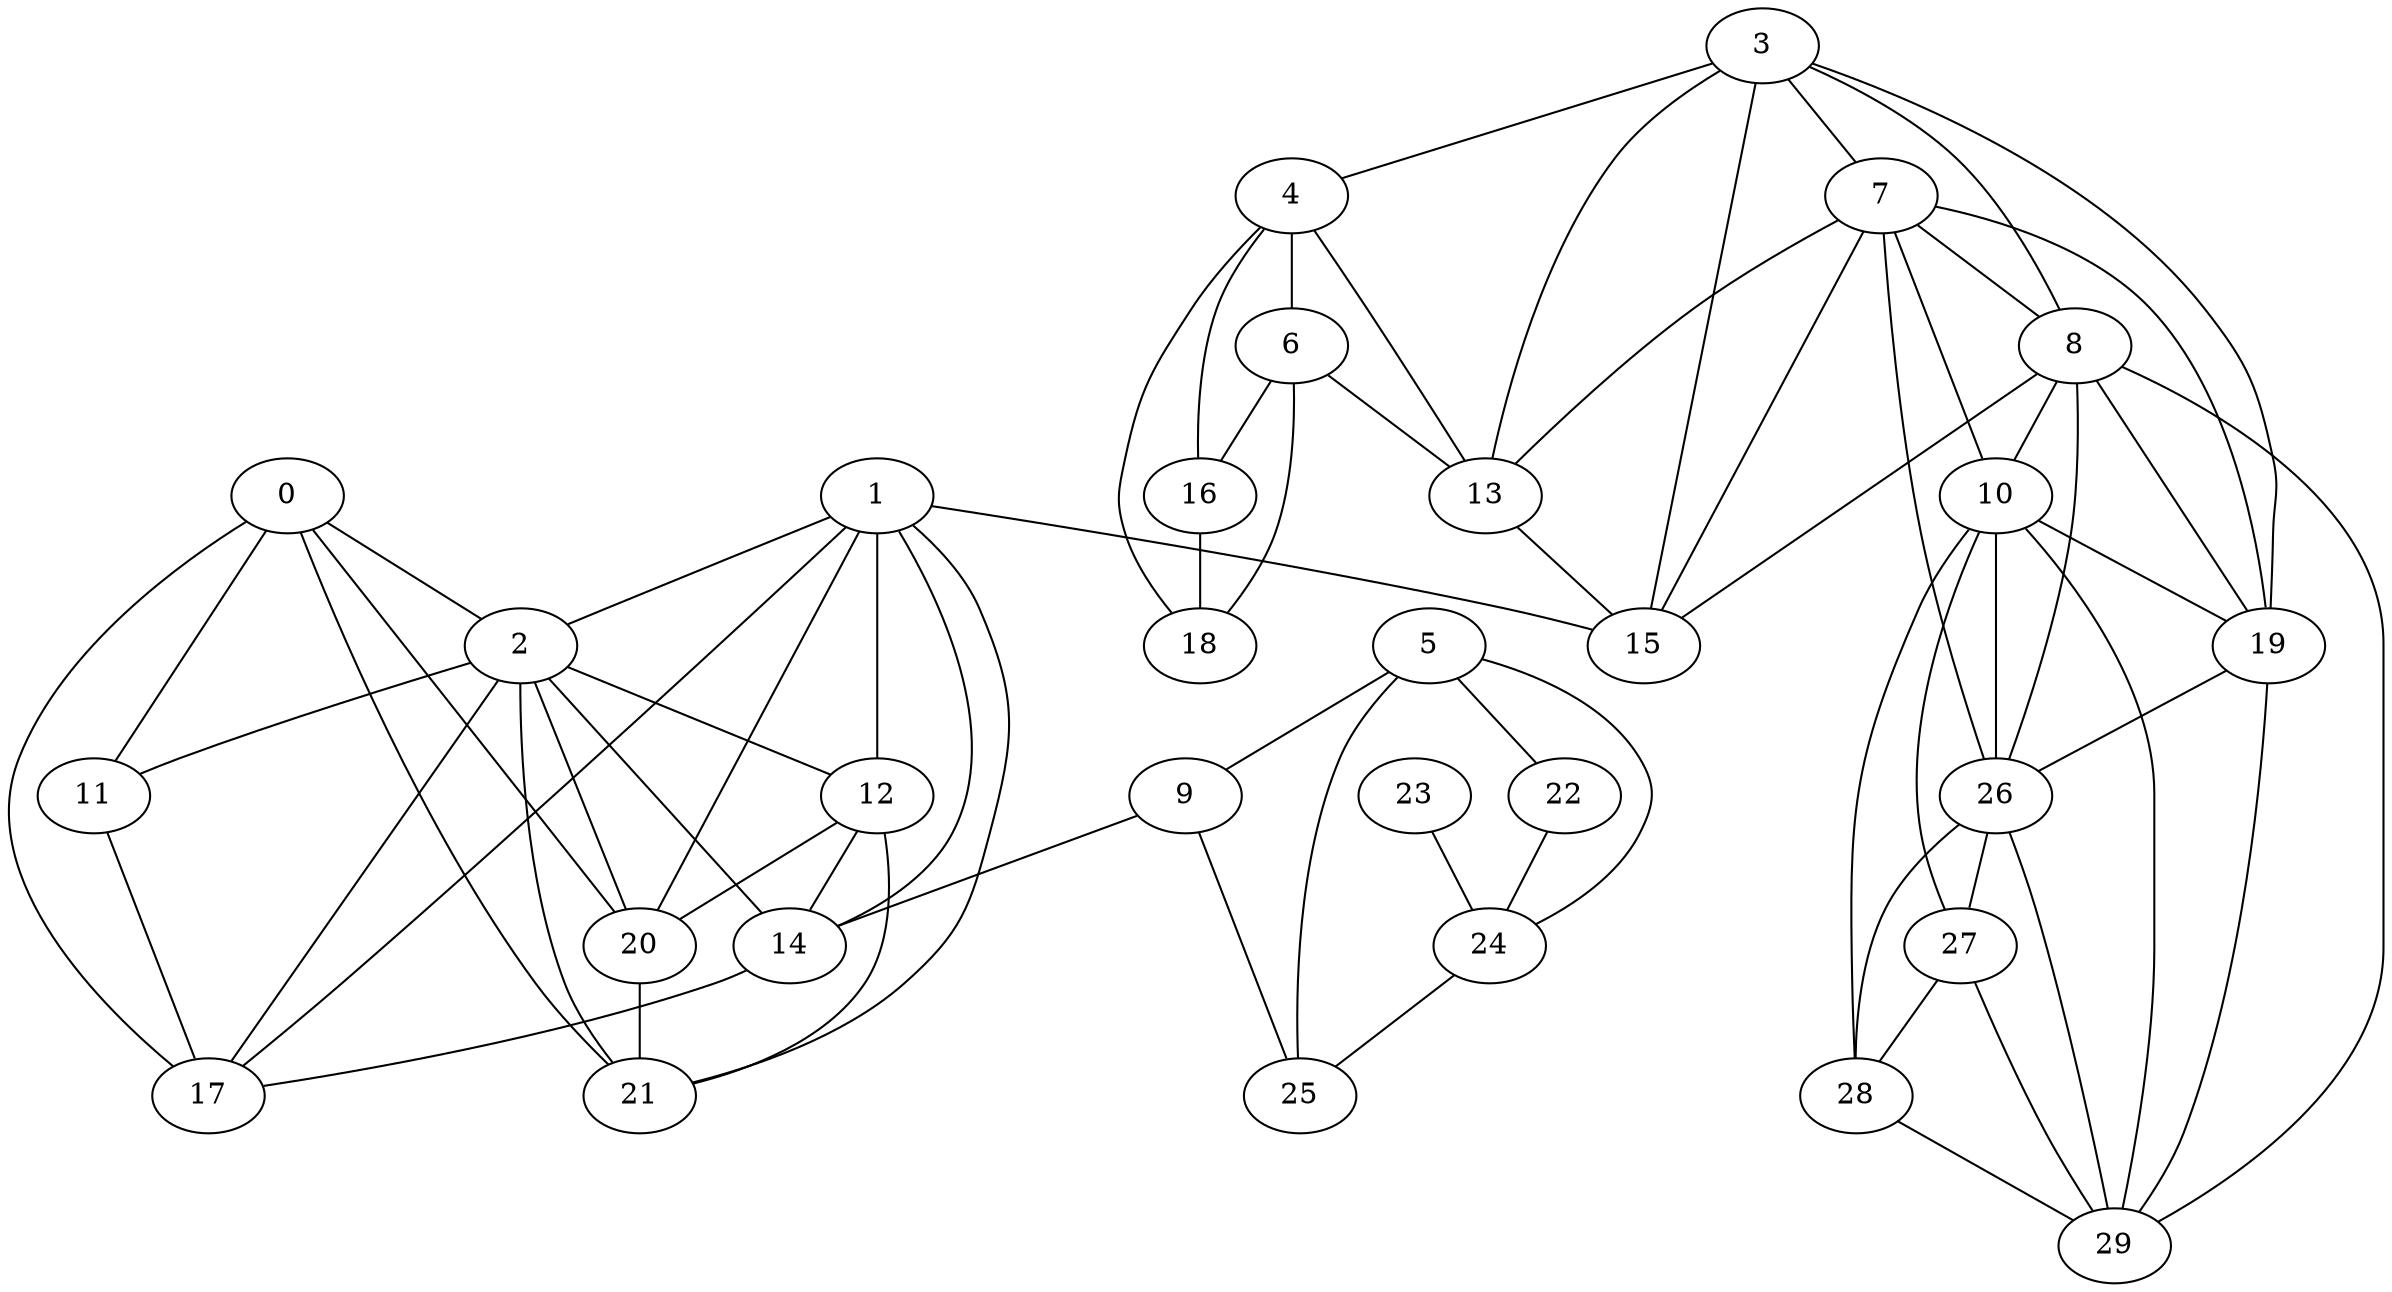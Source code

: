 graph grafoGeografico_30_30  {
0;
1;
2;
3;
4;
5;
6;
7;
8;
9;
10;
11;
12;
13;
14;
15;
16;
17;
18;
19;
20;
21;
22;
23;
24;
25;
26;
27;
28;
29;
0 -- 2;
0 -- 11;
0 -- 17;
0 -- 20;
0 -- 21;
1 -- 2;
1 -- 12;
1 -- 14;
1 -- 15;
1 -- 17;
1 -- 20;
1 -- 21;
2 -- 11;
2 -- 12;
2 -- 14;
2 -- 17;
2 -- 20;
2 -- 21;
3 -- 4;
3 -- 7;
3 -- 8;
3 -- 13;
3 -- 15;
3 -- 19;
4 -- 6;
4 -- 13;
4 -- 16;
4 -- 18;
5 -- 9;
5 -- 22;
5 -- 24;
5 -- 25;
6 -- 13;
6 -- 16;
6 -- 18;
7 -- 8;
7 -- 10;
7 -- 13;
7 -- 15;
7 -- 19;
7 -- 26;
8 -- 10;
8 -- 15;
8 -- 19;
8 -- 26;
8 -- 29;
9 -- 14;
9 -- 25;
10 -- 19;
10 -- 26;
10 -- 27;
10 -- 28;
10 -- 29;
11 -- 17;
12 -- 14;
12 -- 20;
12 -- 21;
13 -- 15;
14 -- 17;
16 -- 18;
19 -- 26;
19 -- 29;
20 -- 21;
22 -- 24;
23 -- 24;
24 -- 25;
26 -- 27;
26 -- 28;
26 -- 29;
27 -- 28;
27 -- 29;
28 -- 29;
}
